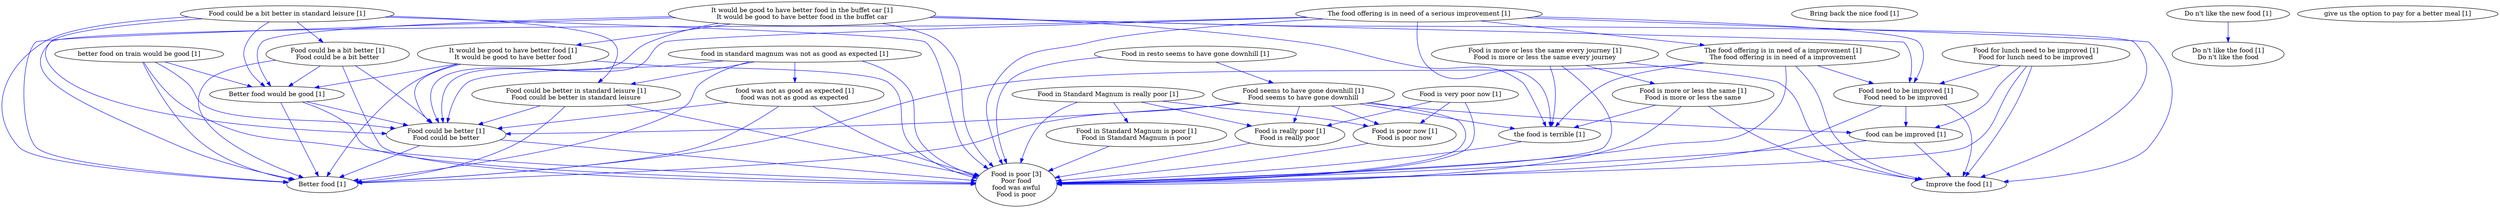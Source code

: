 digraph collapsedGraph {
"Food is poor [3]\nPoor food\nfood was awful\nFood is poor""Better food [1]""Better food would be good [1]""Bring back the nice food [1]""Do n't like the new food [1]""Do n't like the food [1]\nDo n't like the food""Food could be a bit better in standard leisure [1]""Food could be better in standard leisure [1]\nFood could be better in standard leisure""Food could be better [1]\nFood could be better""Food could be a bit better [1]\nFood could be a bit better""Food for lunch need to be improved [1]\nFood for lunch need to be improved""Food need to be improved [1]\nFood need to be improved""Food in Standard Magnum is really poor [1]""Food in Standard Magnum is poor [1]\nFood in Standard Magnum is poor""Food is really poor [1]\nFood is really poor""Food in resto seems to have gone downhill [1]""Food seems to have gone downhill [1]\nFood seems to have gone downhill""Food is more or less the same every journey [1]\nFood is more or less the same every journey""Food is more or less the same [1]\nFood is more or less the same""Food is very poor now [1]""Food is poor now [1]\nFood is poor now""Improve the food [1]""It would be good to have better food in the buffet car [1]\nIt would be good to have better food in the buffet car""It would be good to have better food [1]\nIt would be good to have better food""The food offering is in need of a serious improvement [1]""The food offering is in need of a improvement [1]\nThe food offering is in need of a improvement""better food on train would be good [1]""food can be improved [1]""food in standard magnum was not as good as expected [1]""food was not as good as expected [1]\nfood was not as good as expected""give us the option to pay for a better meal [1]""the food is terrible [1]""Better food would be good [1]" -> "Better food [1]" [color=blue]
"Do n't like the new food [1]" -> "Do n't like the food [1]\nDo n't like the food" [color=blue]
"Food could be a bit better in standard leisure [1]" -> "Food could be better in standard leisure [1]\nFood could be better in standard leisure" [color=blue]
"Food could be better in standard leisure [1]\nFood could be better in standard leisure" -> "Food could be better [1]\nFood could be better" [color=blue]
"Food could be a bit better in standard leisure [1]" -> "Food could be a bit better [1]\nFood could be a bit better" [color=blue]
"Food could be a bit better [1]\nFood could be a bit better" -> "Food could be better [1]\nFood could be better" [color=blue]
"Food could be a bit better in standard leisure [1]" -> "Food could be better [1]\nFood could be better" [color=blue]
"Better food would be good [1]" -> "Food could be better [1]\nFood could be better" [color=blue]
"Food could be a bit better in standard leisure [1]" -> "Better food [1]" [color=blue]
"Food could be a bit better in standard leisure [1]" -> "Better food would be good [1]" [color=blue]
"Food could be better in standard leisure [1]\nFood could be better in standard leisure" -> "Better food [1]" [color=blue]
"Food could be better [1]\nFood could be better" -> "Better food [1]" [color=blue]
"Food could be a bit better [1]\nFood could be a bit better" -> "Better food [1]" [color=blue]
"Food could be a bit better [1]\nFood could be a bit better" -> "Better food would be good [1]" [color=blue]
"Food for lunch need to be improved [1]\nFood for lunch need to be improved" -> "Food need to be improved [1]\nFood need to be improved" [color=blue]
"Food in Standard Magnum is really poor [1]" -> "Food in Standard Magnum is poor [1]\nFood in Standard Magnum is poor" [color=blue]
"Food in Standard Magnum is really poor [1]" -> "Food is really poor [1]\nFood is really poor" [color=blue]
"Food could be better [1]\nFood could be better" -> "Food is poor [3]\nPoor food\nfood was awful\nFood is poor" [color=blue]
"Food need to be improved [1]\nFood need to be improved" -> "Food is poor [3]\nPoor food\nfood was awful\nFood is poor" [color=blue]
"Food in resto seems to have gone downhill [1]" -> "Food seems to have gone downhill [1]\nFood seems to have gone downhill" [color=blue]
"Food seems to have gone downhill [1]\nFood seems to have gone downhill" -> "Better food [1]" [color=blue]
"Food seems to have gone downhill [1]\nFood seems to have gone downhill" -> "Food could be better [1]\nFood could be better" [color=blue]
"Food seems to have gone downhill [1]\nFood seems to have gone downhill" -> "Food is really poor [1]\nFood is really poor" [color=blue]
"Food is more or less the same every journey [1]\nFood is more or less the same every journey" -> "Food is more or less the same [1]\nFood is more or less the same" [color=blue]
"Food is more or less the same [1]\nFood is more or less the same" -> "Food is poor [3]\nPoor food\nfood was awful\nFood is poor" [color=blue]
"Food is very poor now [1]" -> "Food is poor now [1]\nFood is poor now" [color=blue]
"Food in Standard Magnum is really poor [1]" -> "Food is poor now [1]\nFood is poor now" [color=blue]
"Food seems to have gone downhill [1]\nFood seems to have gone downhill" -> "Food is poor now [1]\nFood is poor now" [color=blue]
"Food is very poor now [1]" -> "Food is really poor [1]\nFood is really poor" [color=blue]
"Food for lunch need to be improved [1]\nFood for lunch need to be improved" -> "Improve the food [1]" [color=blue]
"Food need to be improved [1]\nFood need to be improved" -> "Improve the food [1]" [color=blue]
"Food is more or less the same every journey [1]\nFood is more or less the same every journey" -> "Improve the food [1]" [color=blue]
"Food is more or less the same [1]\nFood is more or less the same" -> "Improve the food [1]" [color=blue]
"It would be good to have better food in the buffet car [1]\nIt would be good to have better food in the buffet car" -> "It would be good to have better food [1]\nIt would be good to have better food" [color=blue]
"It would be good to have better food in the buffet car [1]\nIt would be good to have better food in the buffet car" -> "Better food [1]" [color=blue]
"It would be good to have better food in the buffet car [1]\nIt would be good to have better food in the buffet car" -> "Better food would be good [1]" [color=blue]
"It would be good to have better food in the buffet car [1]\nIt would be good to have better food in the buffet car" -> "Food could be better [1]\nFood could be better" [color=blue]
"It would be good to have better food in the buffet car [1]\nIt would be good to have better food in the buffet car" -> "Food need to be improved [1]\nFood need to be improved" [color=blue]
"It would be good to have better food in the buffet car [1]\nIt would be good to have better food in the buffet car" -> "Improve the food [1]" [color=blue]
"It would be good to have better food [1]\nIt would be good to have better food" -> "Better food [1]" [color=blue]
"It would be good to have better food [1]\nIt would be good to have better food" -> "Better food would be good [1]" [color=blue]
"It would be good to have better food [1]\nIt would be good to have better food" -> "Food could be better [1]\nFood could be better" [color=blue]
"It would be good to have better food [1]\nIt would be good to have better food" -> "Food is poor [3]\nPoor food\nfood was awful\nFood is poor" [color=blue]
"Food seems to have gone downhill [1]\nFood seems to have gone downhill" -> "Food is poor [3]\nPoor food\nfood was awful\nFood is poor" [color=blue]
"It would be good to have better food in the buffet car [1]\nIt would be good to have better food in the buffet car" -> "Food is poor [3]\nPoor food\nfood was awful\nFood is poor" [color=blue]
"The food offering is in need of a serious improvement [1]" -> "The food offering is in need of a improvement [1]\nThe food offering is in need of a improvement" [color=blue]
"The food offering is in need of a serious improvement [1]" -> "Better food [1]" [color=blue]
"The food offering is in need of a serious improvement [1]" -> "Food could be better [1]\nFood could be better" [color=blue]
"The food offering is in need of a serious improvement [1]" -> "Food need to be improved [1]\nFood need to be improved" [color=blue]
"The food offering is in need of a serious improvement [1]" -> "Improve the food [1]" [color=blue]
"The food offering is in need of a serious improvement [1]" -> "Food is poor [3]\nPoor food\nfood was awful\nFood is poor" [color=blue]
"The food offering is in need of a improvement [1]\nThe food offering is in need of a improvement" -> "Better food [1]" [color=blue]
"The food offering is in need of a improvement [1]\nThe food offering is in need of a improvement" -> "Food need to be improved [1]\nFood need to be improved" [color=blue]
"The food offering is in need of a improvement [1]\nThe food offering is in need of a improvement" -> "Improve the food [1]" [color=blue]
"The food offering is in need of a improvement [1]\nThe food offering is in need of a improvement" -> "Food is poor [3]\nPoor food\nfood was awful\nFood is poor" [color=blue]
"better food on train would be good [1]" -> "Better food would be good [1]" [color=blue]
"better food on train would be good [1]" -> "Better food [1]" [color=blue]
"better food on train would be good [1]" -> "Food could be better [1]\nFood could be better" [color=blue]
"better food on train would be good [1]" -> "Food is poor [3]\nPoor food\nfood was awful\nFood is poor" [color=blue]
"Food for lunch need to be improved [1]\nFood for lunch need to be improved" -> "food can be improved [1]" [color=blue]
"Food need to be improved [1]\nFood need to be improved" -> "food can be improved [1]" [color=blue]
"Food seems to have gone downhill [1]\nFood seems to have gone downhill" -> "food can be improved [1]" [color=blue]
"food can be improved [1]" -> "Improve the food [1]" [color=blue]
"food in standard magnum was not as good as expected [1]" -> "food was not as good as expected [1]\nfood was not as good as expected" [color=blue]
"food in standard magnum was not as good as expected [1]" -> "Better food [1]" [color=blue]
"food in standard magnum was not as good as expected [1]" -> "Food could be better in standard leisure [1]\nFood could be better in standard leisure" [color=blue]
"food in standard magnum was not as good as expected [1]" -> "Food could be better [1]\nFood could be better" [color=blue]
"food in standard magnum was not as good as expected [1]" -> "Food is poor [3]\nPoor food\nfood was awful\nFood is poor" [color=blue]
"food was not as good as expected [1]\nfood was not as good as expected" -> "Better food [1]" [color=blue]
"food was not as good as expected [1]\nfood was not as good as expected" -> "Food could be better [1]\nFood could be better" [color=blue]
"Better food would be good [1]" -> "Food is poor [3]\nPoor food\nfood was awful\nFood is poor" [color=blue]
"Food could be a bit better in standard leisure [1]" -> "Food is poor [3]\nPoor food\nfood was awful\nFood is poor" [color=blue]
"Food could be better in standard leisure [1]\nFood could be better in standard leisure" -> "Food is poor [3]\nPoor food\nfood was awful\nFood is poor" [color=blue]
"Food could be a bit better [1]\nFood could be a bit better" -> "Food is poor [3]\nPoor food\nfood was awful\nFood is poor" [color=blue]
"Food for lunch need to be improved [1]\nFood for lunch need to be improved" -> "Food is poor [3]\nPoor food\nfood was awful\nFood is poor" [color=blue]
"Food in Standard Magnum is really poor [1]" -> "Food is poor [3]\nPoor food\nfood was awful\nFood is poor" [color=blue]
"Food in Standard Magnum is poor [1]\nFood in Standard Magnum is poor" -> "Food is poor [3]\nPoor food\nfood was awful\nFood is poor" [color=blue]
"Food is really poor [1]\nFood is really poor" -> "Food is poor [3]\nPoor food\nfood was awful\nFood is poor" [color=blue]
"Food in resto seems to have gone downhill [1]" -> "Food is poor [3]\nPoor food\nfood was awful\nFood is poor" [color=blue]
"Food is more or less the same every journey [1]\nFood is more or less the same every journey" -> "Food is poor [3]\nPoor food\nfood was awful\nFood is poor" [color=blue]
"Food is very poor now [1]" -> "Food is poor [3]\nPoor food\nfood was awful\nFood is poor" [color=blue]
"Food is poor now [1]\nFood is poor now" -> "Food is poor [3]\nPoor food\nfood was awful\nFood is poor" [color=blue]
"food can be improved [1]" -> "Food is poor [3]\nPoor food\nfood was awful\nFood is poor" [color=blue]
"food was not as good as expected [1]\nfood was not as good as expected" -> "Food is poor [3]\nPoor food\nfood was awful\nFood is poor" [color=blue]
"Food seems to have gone downhill [1]\nFood seems to have gone downhill" -> "the food is terrible [1]" [color=blue]
"Food is more or less the same every journey [1]\nFood is more or less the same every journey" -> "the food is terrible [1]" [color=blue]
"Food is more or less the same [1]\nFood is more or less the same" -> "the food is terrible [1]" [color=blue]
"It would be good to have better food in the buffet car [1]\nIt would be good to have better food in the buffet car" -> "the food is terrible [1]" [color=blue]
"The food offering is in need of a serious improvement [1]" -> "the food is terrible [1]" [color=blue]
"The food offering is in need of a improvement [1]\nThe food offering is in need of a improvement" -> "the food is terrible [1]" [color=blue]
"the food is terrible [1]" -> "Food is poor [3]\nPoor food\nfood was awful\nFood is poor" [color=blue]
}